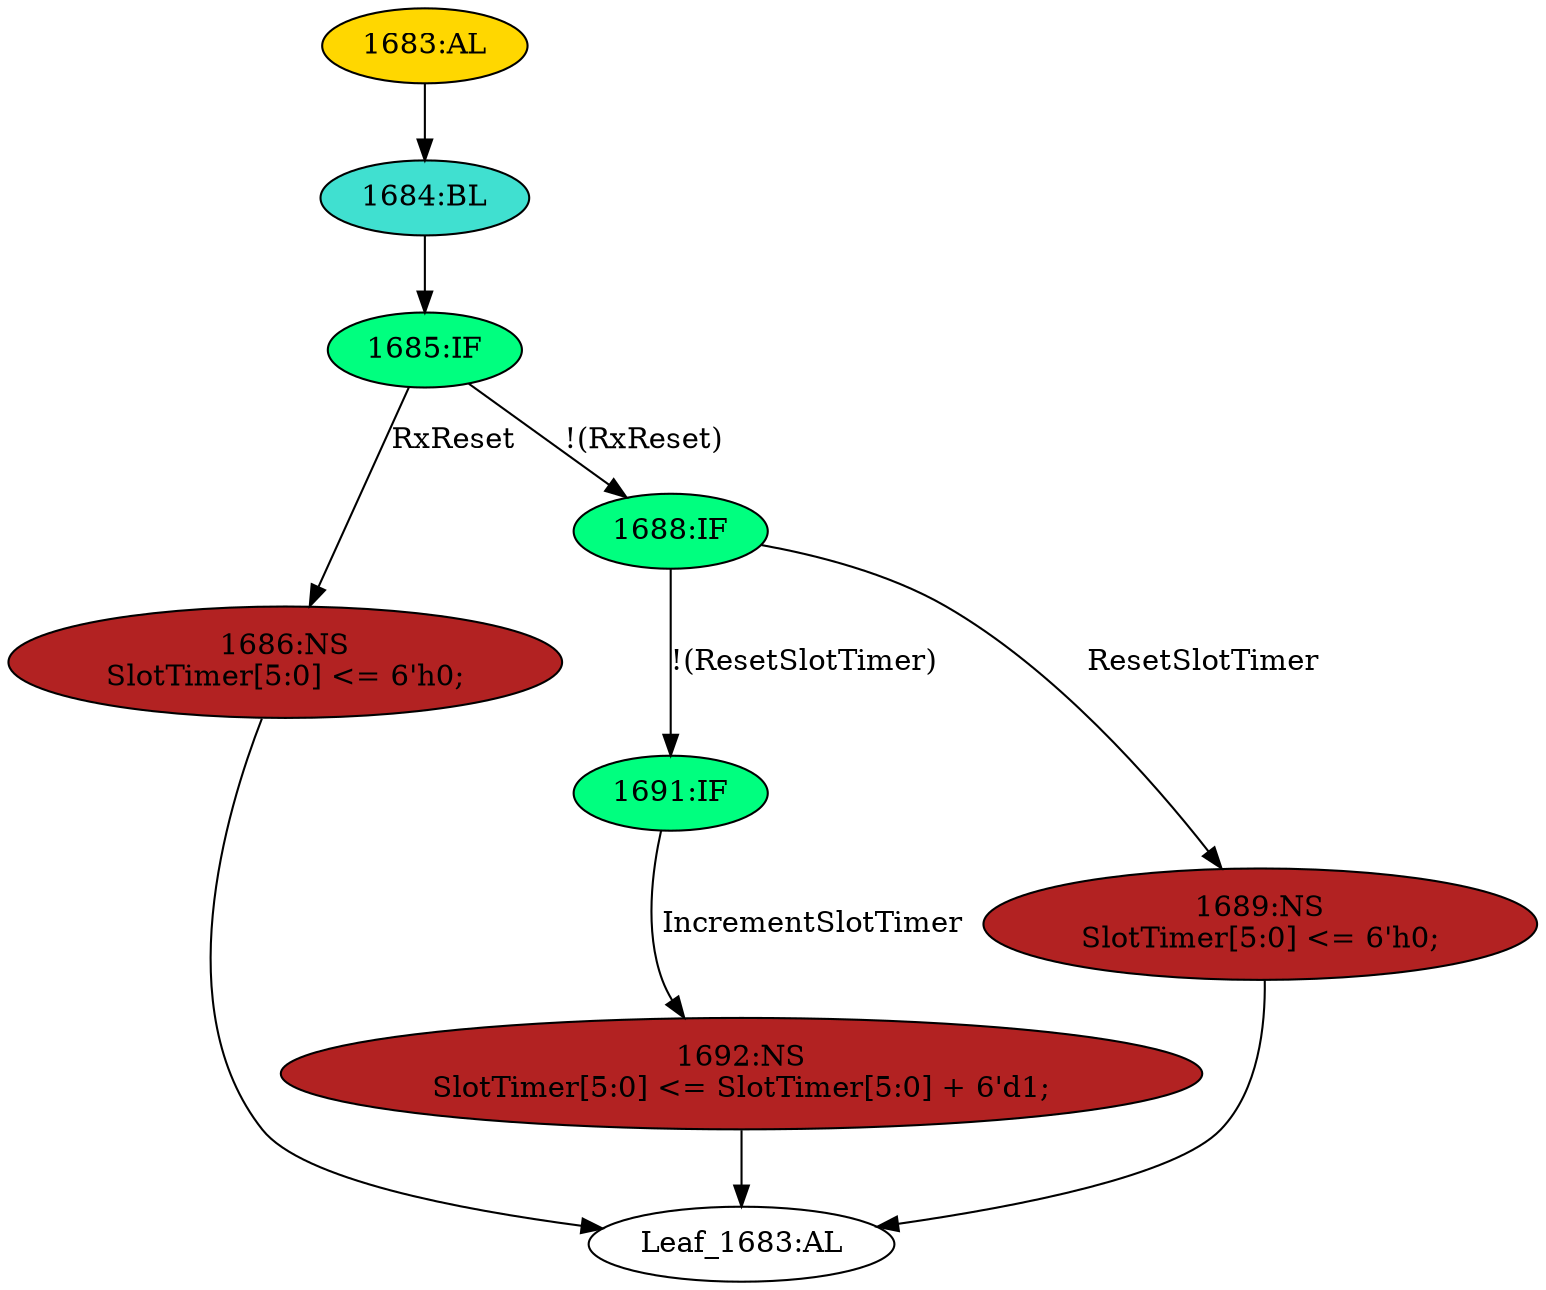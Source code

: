 strict digraph "" {
	node [label="\N"];
	"1684:BL"	 [ast="<pyverilog.vparser.ast.Block object at 0x7f37fb685990>",
		fillcolor=turquoise,
		label="1684:BL",
		statements="[]",
		style=filled,
		typ=Block];
	"1685:IF"	 [ast="<pyverilog.vparser.ast.IfStatement object at 0x7f37fb6859d0>",
		fillcolor=springgreen,
		label="1685:IF",
		statements="[]",
		style=filled,
		typ=IfStatement];
	"1684:BL" -> "1685:IF"	 [cond="[]",
		lineno=None];
	"1686:NS"	 [ast="<pyverilog.vparser.ast.NonblockingSubstitution object at 0x7f37fb678110>",
		fillcolor=firebrick,
		label="1686:NS
SlotTimer[5:0] <= 6'h0;",
		statements="[<pyverilog.vparser.ast.NonblockingSubstitution object at 0x7f37fb678110>]",
		style=filled,
		typ=NonblockingSubstitution];
	"Leaf_1683:AL"	 [def_var="['SlotTimer']",
		label="Leaf_1683:AL"];
	"1686:NS" -> "Leaf_1683:AL"	 [cond="[]",
		lineno=None];
	"1685:IF" -> "1686:NS"	 [cond="['RxReset']",
		label=RxReset,
		lineno=1685];
	"1688:IF"	 [ast="<pyverilog.vparser.ast.IfStatement object at 0x7f37fb685a10>",
		fillcolor=springgreen,
		label="1688:IF",
		statements="[]",
		style=filled,
		typ=IfStatement];
	"1685:IF" -> "1688:IF"	 [cond="['RxReset']",
		label="!(RxReset)",
		lineno=1685];
	"1691:IF"	 [ast="<pyverilog.vparser.ast.IfStatement object at 0x7f37fb685a50>",
		fillcolor=springgreen,
		label="1691:IF",
		statements="[]",
		style=filled,
		typ=IfStatement];
	"1692:NS"	 [ast="<pyverilog.vparser.ast.NonblockingSubstitution object at 0x7f37fb685a90>",
		fillcolor=firebrick,
		label="1692:NS
SlotTimer[5:0] <= SlotTimer[5:0] + 6'd1;",
		statements="[<pyverilog.vparser.ast.NonblockingSubstitution object at 0x7f37fb685a90>]",
		style=filled,
		typ=NonblockingSubstitution];
	"1691:IF" -> "1692:NS"	 [cond="['IncrementSlotTimer']",
		label=IncrementSlotTimer,
		lineno=1691];
	"1688:IF" -> "1691:IF"	 [cond="['ResetSlotTimer']",
		label="!(ResetSlotTimer)",
		lineno=1688];
	"1689:NS"	 [ast="<pyverilog.vparser.ast.NonblockingSubstitution object at 0x7f37fb685e50>",
		fillcolor=firebrick,
		label="1689:NS
SlotTimer[5:0] <= 6'h0;",
		statements="[<pyverilog.vparser.ast.NonblockingSubstitution object at 0x7f37fb685e50>]",
		style=filled,
		typ=NonblockingSubstitution];
	"1688:IF" -> "1689:NS"	 [cond="['ResetSlotTimer']",
		label=ResetSlotTimer,
		lineno=1688];
	"1683:AL"	 [ast="<pyverilog.vparser.ast.Always object at 0x7f37fb678350>",
		clk_sens=False,
		fillcolor=gold,
		label="1683:AL",
		sens="['MRxClk', 'RxReset']",
		statements="[]",
		style=filled,
		typ=Always,
		use_var="['IncrementSlotTimer', 'RxReset', 'ResetSlotTimer', 'SlotTimer']"];
	"1683:AL" -> "1684:BL"	 [cond="[]",
		lineno=None];
	"1689:NS" -> "Leaf_1683:AL"	 [cond="[]",
		lineno=None];
	"1692:NS" -> "Leaf_1683:AL"	 [cond="[]",
		lineno=None];
}
